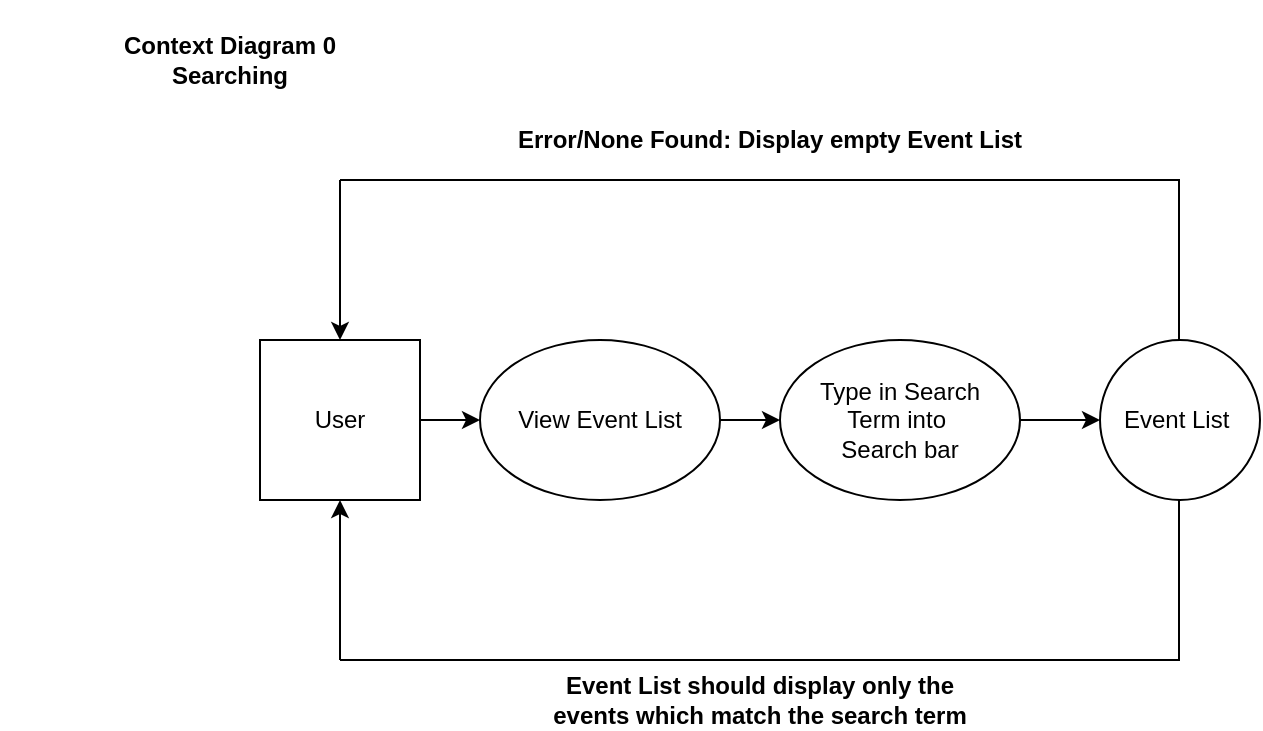 <mxfile version="14.6.10" type="google"><diagram id="ywrQVm4mE0RX2wczjL58" name="Page-1"><mxGraphModel dx="2272" dy="762" grid="1" gridSize="10" guides="1" tooltips="1" connect="1" arrows="1" fold="1" page="1" pageScale="1" pageWidth="850" pageHeight="1100" math="0" shadow="0"><root><mxCell id="0"/><mxCell id="1" parent="0"/><mxCell id="i4kvzwUJISF2cwe-DrLx-1" value="&lt;b&gt;Context Diagram 0&lt;br&gt;Searching&lt;/b&gt;" style="text;html=1;strokeColor=none;fillColor=none;align=center;verticalAlign=middle;whiteSpace=wrap;rounded=0;" parent="1" vertex="1"><mxGeometry x="-850" y="30" width="230" height="60" as="geometry"/></mxCell><mxCell id="i4kvzwUJISF2cwe-DrLx-4" style="edgeStyle=orthogonalEdgeStyle;rounded=0;orthogonalLoop=1;jettySize=auto;html=1;exitX=1;exitY=0.5;exitDx=0;exitDy=0;entryX=0;entryY=0.5;entryDx=0;entryDy=0;" parent="1" source="i4kvzwUJISF2cwe-DrLx-2" target="i4kvzwUJISF2cwe-DrLx-3" edge="1"><mxGeometry relative="1" as="geometry"/></mxCell><mxCell id="i4kvzwUJISF2cwe-DrLx-2" value="User" style="whiteSpace=wrap;html=1;aspect=fixed;" parent="1" vertex="1"><mxGeometry x="-720" y="200" width="80" height="80" as="geometry"/></mxCell><mxCell id="i4kvzwUJISF2cwe-DrLx-6" style="edgeStyle=orthogonalEdgeStyle;rounded=0;orthogonalLoop=1;jettySize=auto;html=1;exitX=1;exitY=0.5;exitDx=0;exitDy=0;entryX=0;entryY=0.5;entryDx=0;entryDy=0;" parent="1" source="i4kvzwUJISF2cwe-DrLx-3" target="i4kvzwUJISF2cwe-DrLx-5" edge="1"><mxGeometry relative="1" as="geometry"/></mxCell><mxCell id="i4kvzwUJISF2cwe-DrLx-3" value="View Event List" style="ellipse;whiteSpace=wrap;html=1;" parent="1" vertex="1"><mxGeometry x="-610" y="200" width="120" height="80" as="geometry"/></mxCell><mxCell id="i4kvzwUJISF2cwe-DrLx-5" value="Type in Search &lt;br&gt;Term into&amp;nbsp;&lt;br&gt;Search bar" style="ellipse;whiteSpace=wrap;html=1;" parent="1" vertex="1"><mxGeometry x="-460" y="200" width="120" height="80" as="geometry"/></mxCell><mxCell id="i4kvzwUJISF2cwe-DrLx-8" value="" style="endArrow=none;html=1;" parent="1" edge="1"><mxGeometry width="50" height="50" relative="1" as="geometry"><mxPoint x="-680" y="120" as="sourcePoint"/><mxPoint x="-260" y="120" as="targetPoint"/></mxGeometry></mxCell><mxCell id="i4kvzwUJISF2cwe-DrLx-10" value="" style="endArrow=classic;html=1;entryX=0.5;entryY=0;entryDx=0;entryDy=0;" parent="1" target="i4kvzwUJISF2cwe-DrLx-2" edge="1"><mxGeometry width="50" height="50" relative="1" as="geometry"><mxPoint x="-680" y="120" as="sourcePoint"/><mxPoint x="-410" y="140" as="targetPoint"/></mxGeometry></mxCell><mxCell id="i4kvzwUJISF2cwe-DrLx-11" value="" style="endArrow=none;html=1;" parent="1" edge="1"><mxGeometry width="50" height="50" relative="1" as="geometry"><mxPoint x="-680" y="360" as="sourcePoint"/><mxPoint x="-260" y="360" as="targetPoint"/></mxGeometry></mxCell><mxCell id="i4kvzwUJISF2cwe-DrLx-13" value="" style="endArrow=classic;html=1;entryX=0.5;entryY=1;entryDx=0;entryDy=0;" parent="1" target="i4kvzwUJISF2cwe-DrLx-2" edge="1"><mxGeometry width="50" height="50" relative="1" as="geometry"><mxPoint x="-680" y="360" as="sourcePoint"/><mxPoint x="-410" y="140" as="targetPoint"/></mxGeometry></mxCell><mxCell id="i4kvzwUJISF2cwe-DrLx-15" value="&lt;b&gt;Event List should display only the events which match the search term&lt;/b&gt;" style="text;html=1;strokeColor=none;fillColor=none;align=center;verticalAlign=middle;whiteSpace=wrap;rounded=0;" parent="1" vertex="1"><mxGeometry x="-580" y="370" width="220" height="20" as="geometry"/></mxCell><mxCell id="tXAQbyS19MfzjWyhFXbT-2" value="" style="endArrow=classic;html=1;exitX=1;exitY=0.5;exitDx=0;exitDy=0;entryX=0;entryY=0.5;entryDx=0;entryDy=0;" parent="1" source="i4kvzwUJISF2cwe-DrLx-5" edge="1"><mxGeometry width="50" height="50" relative="1" as="geometry"><mxPoint x="-450" y="420" as="sourcePoint"/><mxPoint x="-300" y="240" as="targetPoint"/><Array as="points"/></mxGeometry></mxCell><mxCell id="tXAQbyS19MfzjWyhFXbT-4" value="&lt;b&gt;Error/None Found: Display empty Event List&lt;br&gt;&lt;/b&gt;" style="text;html=1;strokeColor=none;fillColor=none;align=center;verticalAlign=middle;whiteSpace=wrap;rounded=0;" parent="1" vertex="1"><mxGeometry x="-610" y="90" width="290" height="20" as="geometry"/></mxCell><mxCell id="tXAQbyS19MfzjWyhFXbT-6" value="Event List&amp;nbsp;" style="ellipse;whiteSpace=wrap;html=1;aspect=fixed;" parent="1" vertex="1"><mxGeometry x="-300" y="200" width="80" height="80" as="geometry"/></mxCell><mxCell id="tXAQbyS19MfzjWyhFXbT-9" value="" style="endArrow=none;html=1;entryX=0.5;entryY=1;entryDx=0;entryDy=0;" parent="1" edge="1"><mxGeometry width="50" height="50" relative="1" as="geometry"><mxPoint x="-260.5" y="360" as="sourcePoint"/><mxPoint x="-260.5" y="280" as="targetPoint"/></mxGeometry></mxCell><mxCell id="tXAQbyS19MfzjWyhFXbT-10" value="" style="endArrow=none;html=1;" parent="1" edge="1"><mxGeometry width="50" height="50" relative="1" as="geometry"><mxPoint x="-260.5" y="200" as="sourcePoint"/><mxPoint x="-260.5" y="120" as="targetPoint"/></mxGeometry></mxCell></root></mxGraphModel></diagram></mxfile>